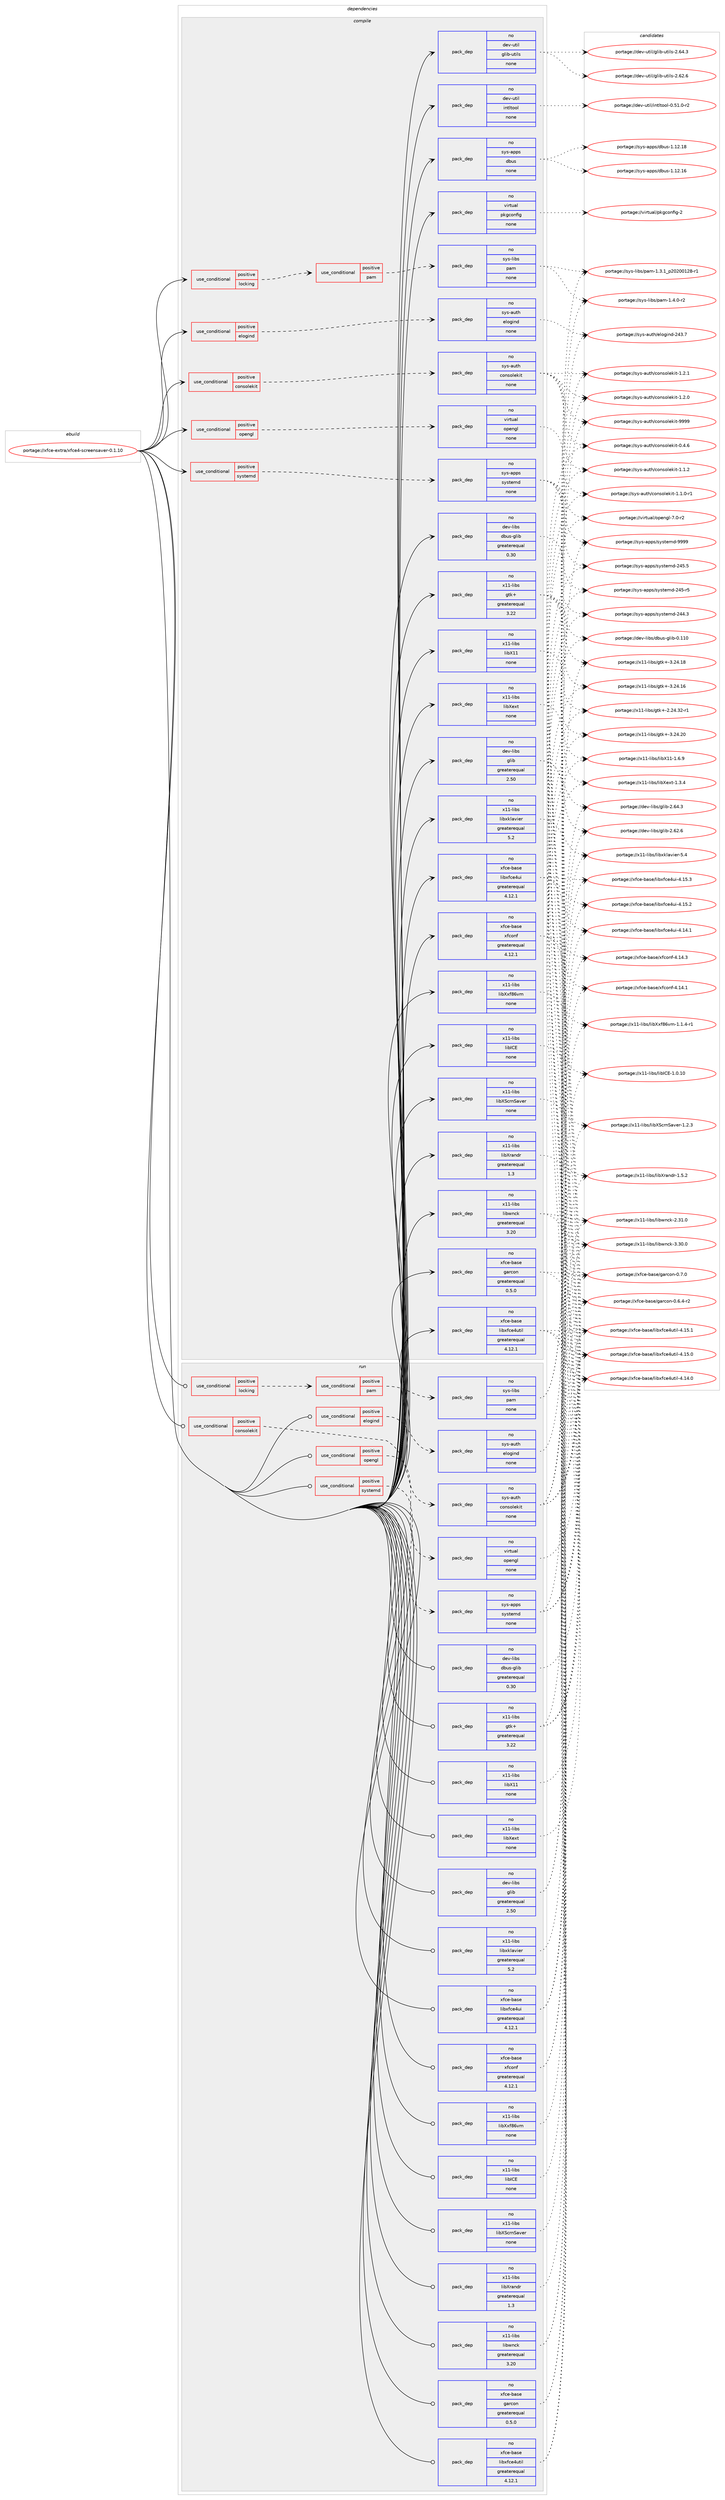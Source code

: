 digraph prolog {

# *************
# Graph options
# *************

newrank=true;
concentrate=true;
compound=true;
graph [rankdir=LR,fontname=Helvetica,fontsize=10,ranksep=1.5];#, ranksep=2.5, nodesep=0.2];
edge  [arrowhead=vee];
node  [fontname=Helvetica,fontsize=10];

# **********
# The ebuild
# **********

subgraph cluster_leftcol {
color=gray;
rank=same;
label=<<i>ebuild</i>>;
id [label="portage://xfce-extra/xfce4-screensaver-0.1.10", color=red, width=4, href="../xfce-extra/xfce4-screensaver-0.1.10.svg"];
}

# ****************
# The dependencies
# ****************

subgraph cluster_midcol {
color=gray;
label=<<i>dependencies</i>>;
subgraph cluster_compile {
fillcolor="#eeeeee";
style=filled;
label=<<i>compile</i>>;
subgraph cond16 {
dependency150 [label=<<TABLE BORDER="0" CELLBORDER="1" CELLSPACING="0" CELLPADDING="4"><TR><TD ROWSPAN="3" CELLPADDING="10">use_conditional</TD></TR><TR><TD>positive</TD></TR><TR><TD>consolekit</TD></TR></TABLE>>, shape=none, color=red];
subgraph pack135 {
dependency151 [label=<<TABLE BORDER="0" CELLBORDER="1" CELLSPACING="0" CELLPADDING="4" WIDTH="220"><TR><TD ROWSPAN="6" CELLPADDING="30">pack_dep</TD></TR><TR><TD WIDTH="110">no</TD></TR><TR><TD>sys-auth</TD></TR><TR><TD>consolekit</TD></TR><TR><TD>none</TD></TR><TR><TD></TD></TR></TABLE>>, shape=none, color=blue];
}
dependency150:e -> dependency151:w [weight=20,style="dashed",arrowhead="vee"];
}
id:e -> dependency150:w [weight=20,style="solid",arrowhead="vee"];
subgraph cond17 {
dependency152 [label=<<TABLE BORDER="0" CELLBORDER="1" CELLSPACING="0" CELLPADDING="4"><TR><TD ROWSPAN="3" CELLPADDING="10">use_conditional</TD></TR><TR><TD>positive</TD></TR><TR><TD>elogind</TD></TR></TABLE>>, shape=none, color=red];
subgraph pack136 {
dependency153 [label=<<TABLE BORDER="0" CELLBORDER="1" CELLSPACING="0" CELLPADDING="4" WIDTH="220"><TR><TD ROWSPAN="6" CELLPADDING="30">pack_dep</TD></TR><TR><TD WIDTH="110">no</TD></TR><TR><TD>sys-auth</TD></TR><TR><TD>elogind</TD></TR><TR><TD>none</TD></TR><TR><TD></TD></TR></TABLE>>, shape=none, color=blue];
}
dependency152:e -> dependency153:w [weight=20,style="dashed",arrowhead="vee"];
}
id:e -> dependency152:w [weight=20,style="solid",arrowhead="vee"];
subgraph cond18 {
dependency154 [label=<<TABLE BORDER="0" CELLBORDER="1" CELLSPACING="0" CELLPADDING="4"><TR><TD ROWSPAN="3" CELLPADDING="10">use_conditional</TD></TR><TR><TD>positive</TD></TR><TR><TD>locking</TD></TR></TABLE>>, shape=none, color=red];
subgraph cond19 {
dependency155 [label=<<TABLE BORDER="0" CELLBORDER="1" CELLSPACING="0" CELLPADDING="4"><TR><TD ROWSPAN="3" CELLPADDING="10">use_conditional</TD></TR><TR><TD>positive</TD></TR><TR><TD>pam</TD></TR></TABLE>>, shape=none, color=red];
subgraph pack137 {
dependency156 [label=<<TABLE BORDER="0" CELLBORDER="1" CELLSPACING="0" CELLPADDING="4" WIDTH="220"><TR><TD ROWSPAN="6" CELLPADDING="30">pack_dep</TD></TR><TR><TD WIDTH="110">no</TD></TR><TR><TD>sys-libs</TD></TR><TR><TD>pam</TD></TR><TR><TD>none</TD></TR><TR><TD></TD></TR></TABLE>>, shape=none, color=blue];
}
dependency155:e -> dependency156:w [weight=20,style="dashed",arrowhead="vee"];
}
dependency154:e -> dependency155:w [weight=20,style="dashed",arrowhead="vee"];
}
id:e -> dependency154:w [weight=20,style="solid",arrowhead="vee"];
subgraph cond20 {
dependency157 [label=<<TABLE BORDER="0" CELLBORDER="1" CELLSPACING="0" CELLPADDING="4"><TR><TD ROWSPAN="3" CELLPADDING="10">use_conditional</TD></TR><TR><TD>positive</TD></TR><TR><TD>opengl</TD></TR></TABLE>>, shape=none, color=red];
subgraph pack138 {
dependency158 [label=<<TABLE BORDER="0" CELLBORDER="1" CELLSPACING="0" CELLPADDING="4" WIDTH="220"><TR><TD ROWSPAN="6" CELLPADDING="30">pack_dep</TD></TR><TR><TD WIDTH="110">no</TD></TR><TR><TD>virtual</TD></TR><TR><TD>opengl</TD></TR><TR><TD>none</TD></TR><TR><TD></TD></TR></TABLE>>, shape=none, color=blue];
}
dependency157:e -> dependency158:w [weight=20,style="dashed",arrowhead="vee"];
}
id:e -> dependency157:w [weight=20,style="solid",arrowhead="vee"];
subgraph cond21 {
dependency159 [label=<<TABLE BORDER="0" CELLBORDER="1" CELLSPACING="0" CELLPADDING="4"><TR><TD ROWSPAN="3" CELLPADDING="10">use_conditional</TD></TR><TR><TD>positive</TD></TR><TR><TD>systemd</TD></TR></TABLE>>, shape=none, color=red];
subgraph pack139 {
dependency160 [label=<<TABLE BORDER="0" CELLBORDER="1" CELLSPACING="0" CELLPADDING="4" WIDTH="220"><TR><TD ROWSPAN="6" CELLPADDING="30">pack_dep</TD></TR><TR><TD WIDTH="110">no</TD></TR><TR><TD>sys-apps</TD></TR><TR><TD>systemd</TD></TR><TR><TD>none</TD></TR><TR><TD></TD></TR></TABLE>>, shape=none, color=blue];
}
dependency159:e -> dependency160:w [weight=20,style="dashed",arrowhead="vee"];
}
id:e -> dependency159:w [weight=20,style="solid",arrowhead="vee"];
subgraph pack140 {
dependency161 [label=<<TABLE BORDER="0" CELLBORDER="1" CELLSPACING="0" CELLPADDING="4" WIDTH="220"><TR><TD ROWSPAN="6" CELLPADDING="30">pack_dep</TD></TR><TR><TD WIDTH="110">no</TD></TR><TR><TD>dev-libs</TD></TR><TR><TD>dbus-glib</TD></TR><TR><TD>greaterequal</TD></TR><TR><TD>0.30</TD></TR></TABLE>>, shape=none, color=blue];
}
id:e -> dependency161:w [weight=20,style="solid",arrowhead="vee"];
subgraph pack141 {
dependency162 [label=<<TABLE BORDER="0" CELLBORDER="1" CELLSPACING="0" CELLPADDING="4" WIDTH="220"><TR><TD ROWSPAN="6" CELLPADDING="30">pack_dep</TD></TR><TR><TD WIDTH="110">no</TD></TR><TR><TD>dev-libs</TD></TR><TR><TD>glib</TD></TR><TR><TD>greaterequal</TD></TR><TR><TD>2.50</TD></TR></TABLE>>, shape=none, color=blue];
}
id:e -> dependency162:w [weight=20,style="solid",arrowhead="vee"];
subgraph pack142 {
dependency163 [label=<<TABLE BORDER="0" CELLBORDER="1" CELLSPACING="0" CELLPADDING="4" WIDTH="220"><TR><TD ROWSPAN="6" CELLPADDING="30">pack_dep</TD></TR><TR><TD WIDTH="110">no</TD></TR><TR><TD>dev-util</TD></TR><TR><TD>glib-utils</TD></TR><TR><TD>none</TD></TR><TR><TD></TD></TR></TABLE>>, shape=none, color=blue];
}
id:e -> dependency163:w [weight=20,style="solid",arrowhead="vee"];
subgraph pack143 {
dependency164 [label=<<TABLE BORDER="0" CELLBORDER="1" CELLSPACING="0" CELLPADDING="4" WIDTH="220"><TR><TD ROWSPAN="6" CELLPADDING="30">pack_dep</TD></TR><TR><TD WIDTH="110">no</TD></TR><TR><TD>dev-util</TD></TR><TR><TD>intltool</TD></TR><TR><TD>none</TD></TR><TR><TD></TD></TR></TABLE>>, shape=none, color=blue];
}
id:e -> dependency164:w [weight=20,style="solid",arrowhead="vee"];
subgraph pack144 {
dependency165 [label=<<TABLE BORDER="0" CELLBORDER="1" CELLSPACING="0" CELLPADDING="4" WIDTH="220"><TR><TD ROWSPAN="6" CELLPADDING="30">pack_dep</TD></TR><TR><TD WIDTH="110">no</TD></TR><TR><TD>sys-apps</TD></TR><TR><TD>dbus</TD></TR><TR><TD>none</TD></TR><TR><TD></TD></TR></TABLE>>, shape=none, color=blue];
}
id:e -> dependency165:w [weight=20,style="solid",arrowhead="vee"];
subgraph pack145 {
dependency166 [label=<<TABLE BORDER="0" CELLBORDER="1" CELLSPACING="0" CELLPADDING="4" WIDTH="220"><TR><TD ROWSPAN="6" CELLPADDING="30">pack_dep</TD></TR><TR><TD WIDTH="110">no</TD></TR><TR><TD>virtual</TD></TR><TR><TD>pkgconfig</TD></TR><TR><TD>none</TD></TR><TR><TD></TD></TR></TABLE>>, shape=none, color=blue];
}
id:e -> dependency166:w [weight=20,style="solid",arrowhead="vee"];
subgraph pack146 {
dependency167 [label=<<TABLE BORDER="0" CELLBORDER="1" CELLSPACING="0" CELLPADDING="4" WIDTH="220"><TR><TD ROWSPAN="6" CELLPADDING="30">pack_dep</TD></TR><TR><TD WIDTH="110">no</TD></TR><TR><TD>x11-libs</TD></TR><TR><TD>gtk+</TD></TR><TR><TD>greaterequal</TD></TR><TR><TD>3.22</TD></TR></TABLE>>, shape=none, color=blue];
}
id:e -> dependency167:w [weight=20,style="solid",arrowhead="vee"];
subgraph pack147 {
dependency168 [label=<<TABLE BORDER="0" CELLBORDER="1" CELLSPACING="0" CELLPADDING="4" WIDTH="220"><TR><TD ROWSPAN="6" CELLPADDING="30">pack_dep</TD></TR><TR><TD WIDTH="110">no</TD></TR><TR><TD>x11-libs</TD></TR><TR><TD>libICE</TD></TR><TR><TD>none</TD></TR><TR><TD></TD></TR></TABLE>>, shape=none, color=blue];
}
id:e -> dependency168:w [weight=20,style="solid",arrowhead="vee"];
subgraph pack148 {
dependency169 [label=<<TABLE BORDER="0" CELLBORDER="1" CELLSPACING="0" CELLPADDING="4" WIDTH="220"><TR><TD ROWSPAN="6" CELLPADDING="30">pack_dep</TD></TR><TR><TD WIDTH="110">no</TD></TR><TR><TD>x11-libs</TD></TR><TR><TD>libX11</TD></TR><TR><TD>none</TD></TR><TR><TD></TD></TR></TABLE>>, shape=none, color=blue];
}
id:e -> dependency169:w [weight=20,style="solid",arrowhead="vee"];
subgraph pack149 {
dependency170 [label=<<TABLE BORDER="0" CELLBORDER="1" CELLSPACING="0" CELLPADDING="4" WIDTH="220"><TR><TD ROWSPAN="6" CELLPADDING="30">pack_dep</TD></TR><TR><TD WIDTH="110">no</TD></TR><TR><TD>x11-libs</TD></TR><TR><TD>libXScrnSaver</TD></TR><TR><TD>none</TD></TR><TR><TD></TD></TR></TABLE>>, shape=none, color=blue];
}
id:e -> dependency170:w [weight=20,style="solid",arrowhead="vee"];
subgraph pack150 {
dependency171 [label=<<TABLE BORDER="0" CELLBORDER="1" CELLSPACING="0" CELLPADDING="4" WIDTH="220"><TR><TD ROWSPAN="6" CELLPADDING="30">pack_dep</TD></TR><TR><TD WIDTH="110">no</TD></TR><TR><TD>x11-libs</TD></TR><TR><TD>libXext</TD></TR><TR><TD>none</TD></TR><TR><TD></TD></TR></TABLE>>, shape=none, color=blue];
}
id:e -> dependency171:w [weight=20,style="solid",arrowhead="vee"];
subgraph pack151 {
dependency172 [label=<<TABLE BORDER="0" CELLBORDER="1" CELLSPACING="0" CELLPADDING="4" WIDTH="220"><TR><TD ROWSPAN="6" CELLPADDING="30">pack_dep</TD></TR><TR><TD WIDTH="110">no</TD></TR><TR><TD>x11-libs</TD></TR><TR><TD>libXrandr</TD></TR><TR><TD>greaterequal</TD></TR><TR><TD>1.3</TD></TR></TABLE>>, shape=none, color=blue];
}
id:e -> dependency172:w [weight=20,style="solid",arrowhead="vee"];
subgraph pack152 {
dependency173 [label=<<TABLE BORDER="0" CELLBORDER="1" CELLSPACING="0" CELLPADDING="4" WIDTH="220"><TR><TD ROWSPAN="6" CELLPADDING="30">pack_dep</TD></TR><TR><TD WIDTH="110">no</TD></TR><TR><TD>x11-libs</TD></TR><TR><TD>libXxf86vm</TD></TR><TR><TD>none</TD></TR><TR><TD></TD></TR></TABLE>>, shape=none, color=blue];
}
id:e -> dependency173:w [weight=20,style="solid",arrowhead="vee"];
subgraph pack153 {
dependency174 [label=<<TABLE BORDER="0" CELLBORDER="1" CELLSPACING="0" CELLPADDING="4" WIDTH="220"><TR><TD ROWSPAN="6" CELLPADDING="30">pack_dep</TD></TR><TR><TD WIDTH="110">no</TD></TR><TR><TD>x11-libs</TD></TR><TR><TD>libwnck</TD></TR><TR><TD>greaterequal</TD></TR><TR><TD>3.20</TD></TR></TABLE>>, shape=none, color=blue];
}
id:e -> dependency174:w [weight=20,style="solid",arrowhead="vee"];
subgraph pack154 {
dependency175 [label=<<TABLE BORDER="0" CELLBORDER="1" CELLSPACING="0" CELLPADDING="4" WIDTH="220"><TR><TD ROWSPAN="6" CELLPADDING="30">pack_dep</TD></TR><TR><TD WIDTH="110">no</TD></TR><TR><TD>x11-libs</TD></TR><TR><TD>libxklavier</TD></TR><TR><TD>greaterequal</TD></TR><TR><TD>5.2</TD></TR></TABLE>>, shape=none, color=blue];
}
id:e -> dependency175:w [weight=20,style="solid",arrowhead="vee"];
subgraph pack155 {
dependency176 [label=<<TABLE BORDER="0" CELLBORDER="1" CELLSPACING="0" CELLPADDING="4" WIDTH="220"><TR><TD ROWSPAN="6" CELLPADDING="30">pack_dep</TD></TR><TR><TD WIDTH="110">no</TD></TR><TR><TD>xfce-base</TD></TR><TR><TD>garcon</TD></TR><TR><TD>greaterequal</TD></TR><TR><TD>0.5.0</TD></TR></TABLE>>, shape=none, color=blue];
}
id:e -> dependency176:w [weight=20,style="solid",arrowhead="vee"];
subgraph pack156 {
dependency177 [label=<<TABLE BORDER="0" CELLBORDER="1" CELLSPACING="0" CELLPADDING="4" WIDTH="220"><TR><TD ROWSPAN="6" CELLPADDING="30">pack_dep</TD></TR><TR><TD WIDTH="110">no</TD></TR><TR><TD>xfce-base</TD></TR><TR><TD>libxfce4ui</TD></TR><TR><TD>greaterequal</TD></TR><TR><TD>4.12.1</TD></TR></TABLE>>, shape=none, color=blue];
}
id:e -> dependency177:w [weight=20,style="solid",arrowhead="vee"];
subgraph pack157 {
dependency178 [label=<<TABLE BORDER="0" CELLBORDER="1" CELLSPACING="0" CELLPADDING="4" WIDTH="220"><TR><TD ROWSPAN="6" CELLPADDING="30">pack_dep</TD></TR><TR><TD WIDTH="110">no</TD></TR><TR><TD>xfce-base</TD></TR><TR><TD>libxfce4util</TD></TR><TR><TD>greaterequal</TD></TR><TR><TD>4.12.1</TD></TR></TABLE>>, shape=none, color=blue];
}
id:e -> dependency178:w [weight=20,style="solid",arrowhead="vee"];
subgraph pack158 {
dependency179 [label=<<TABLE BORDER="0" CELLBORDER="1" CELLSPACING="0" CELLPADDING="4" WIDTH="220"><TR><TD ROWSPAN="6" CELLPADDING="30">pack_dep</TD></TR><TR><TD WIDTH="110">no</TD></TR><TR><TD>xfce-base</TD></TR><TR><TD>xfconf</TD></TR><TR><TD>greaterequal</TD></TR><TR><TD>4.12.1</TD></TR></TABLE>>, shape=none, color=blue];
}
id:e -> dependency179:w [weight=20,style="solid",arrowhead="vee"];
}
subgraph cluster_compileandrun {
fillcolor="#eeeeee";
style=filled;
label=<<i>compile and run</i>>;
}
subgraph cluster_run {
fillcolor="#eeeeee";
style=filled;
label=<<i>run</i>>;
subgraph cond22 {
dependency180 [label=<<TABLE BORDER="0" CELLBORDER="1" CELLSPACING="0" CELLPADDING="4"><TR><TD ROWSPAN="3" CELLPADDING="10">use_conditional</TD></TR><TR><TD>positive</TD></TR><TR><TD>consolekit</TD></TR></TABLE>>, shape=none, color=red];
subgraph pack159 {
dependency181 [label=<<TABLE BORDER="0" CELLBORDER="1" CELLSPACING="0" CELLPADDING="4" WIDTH="220"><TR><TD ROWSPAN="6" CELLPADDING="30">pack_dep</TD></TR><TR><TD WIDTH="110">no</TD></TR><TR><TD>sys-auth</TD></TR><TR><TD>consolekit</TD></TR><TR><TD>none</TD></TR><TR><TD></TD></TR></TABLE>>, shape=none, color=blue];
}
dependency180:e -> dependency181:w [weight=20,style="dashed",arrowhead="vee"];
}
id:e -> dependency180:w [weight=20,style="solid",arrowhead="odot"];
subgraph cond23 {
dependency182 [label=<<TABLE BORDER="0" CELLBORDER="1" CELLSPACING="0" CELLPADDING="4"><TR><TD ROWSPAN="3" CELLPADDING="10">use_conditional</TD></TR><TR><TD>positive</TD></TR><TR><TD>elogind</TD></TR></TABLE>>, shape=none, color=red];
subgraph pack160 {
dependency183 [label=<<TABLE BORDER="0" CELLBORDER="1" CELLSPACING="0" CELLPADDING="4" WIDTH="220"><TR><TD ROWSPAN="6" CELLPADDING="30">pack_dep</TD></TR><TR><TD WIDTH="110">no</TD></TR><TR><TD>sys-auth</TD></TR><TR><TD>elogind</TD></TR><TR><TD>none</TD></TR><TR><TD></TD></TR></TABLE>>, shape=none, color=blue];
}
dependency182:e -> dependency183:w [weight=20,style="dashed",arrowhead="vee"];
}
id:e -> dependency182:w [weight=20,style="solid",arrowhead="odot"];
subgraph cond24 {
dependency184 [label=<<TABLE BORDER="0" CELLBORDER="1" CELLSPACING="0" CELLPADDING="4"><TR><TD ROWSPAN="3" CELLPADDING="10">use_conditional</TD></TR><TR><TD>positive</TD></TR><TR><TD>locking</TD></TR></TABLE>>, shape=none, color=red];
subgraph cond25 {
dependency185 [label=<<TABLE BORDER="0" CELLBORDER="1" CELLSPACING="0" CELLPADDING="4"><TR><TD ROWSPAN="3" CELLPADDING="10">use_conditional</TD></TR><TR><TD>positive</TD></TR><TR><TD>pam</TD></TR></TABLE>>, shape=none, color=red];
subgraph pack161 {
dependency186 [label=<<TABLE BORDER="0" CELLBORDER="1" CELLSPACING="0" CELLPADDING="4" WIDTH="220"><TR><TD ROWSPAN="6" CELLPADDING="30">pack_dep</TD></TR><TR><TD WIDTH="110">no</TD></TR><TR><TD>sys-libs</TD></TR><TR><TD>pam</TD></TR><TR><TD>none</TD></TR><TR><TD></TD></TR></TABLE>>, shape=none, color=blue];
}
dependency185:e -> dependency186:w [weight=20,style="dashed",arrowhead="vee"];
}
dependency184:e -> dependency185:w [weight=20,style="dashed",arrowhead="vee"];
}
id:e -> dependency184:w [weight=20,style="solid",arrowhead="odot"];
subgraph cond26 {
dependency187 [label=<<TABLE BORDER="0" CELLBORDER="1" CELLSPACING="0" CELLPADDING="4"><TR><TD ROWSPAN="3" CELLPADDING="10">use_conditional</TD></TR><TR><TD>positive</TD></TR><TR><TD>opengl</TD></TR></TABLE>>, shape=none, color=red];
subgraph pack162 {
dependency188 [label=<<TABLE BORDER="0" CELLBORDER="1" CELLSPACING="0" CELLPADDING="4" WIDTH="220"><TR><TD ROWSPAN="6" CELLPADDING="30">pack_dep</TD></TR><TR><TD WIDTH="110">no</TD></TR><TR><TD>virtual</TD></TR><TR><TD>opengl</TD></TR><TR><TD>none</TD></TR><TR><TD></TD></TR></TABLE>>, shape=none, color=blue];
}
dependency187:e -> dependency188:w [weight=20,style="dashed",arrowhead="vee"];
}
id:e -> dependency187:w [weight=20,style="solid",arrowhead="odot"];
subgraph cond27 {
dependency189 [label=<<TABLE BORDER="0" CELLBORDER="1" CELLSPACING="0" CELLPADDING="4"><TR><TD ROWSPAN="3" CELLPADDING="10">use_conditional</TD></TR><TR><TD>positive</TD></TR><TR><TD>systemd</TD></TR></TABLE>>, shape=none, color=red];
subgraph pack163 {
dependency190 [label=<<TABLE BORDER="0" CELLBORDER="1" CELLSPACING="0" CELLPADDING="4" WIDTH="220"><TR><TD ROWSPAN="6" CELLPADDING="30">pack_dep</TD></TR><TR><TD WIDTH="110">no</TD></TR><TR><TD>sys-apps</TD></TR><TR><TD>systemd</TD></TR><TR><TD>none</TD></TR><TR><TD></TD></TR></TABLE>>, shape=none, color=blue];
}
dependency189:e -> dependency190:w [weight=20,style="dashed",arrowhead="vee"];
}
id:e -> dependency189:w [weight=20,style="solid",arrowhead="odot"];
subgraph pack164 {
dependency191 [label=<<TABLE BORDER="0" CELLBORDER="1" CELLSPACING="0" CELLPADDING="4" WIDTH="220"><TR><TD ROWSPAN="6" CELLPADDING="30">pack_dep</TD></TR><TR><TD WIDTH="110">no</TD></TR><TR><TD>dev-libs</TD></TR><TR><TD>dbus-glib</TD></TR><TR><TD>greaterequal</TD></TR><TR><TD>0.30</TD></TR></TABLE>>, shape=none, color=blue];
}
id:e -> dependency191:w [weight=20,style="solid",arrowhead="odot"];
subgraph pack165 {
dependency192 [label=<<TABLE BORDER="0" CELLBORDER="1" CELLSPACING="0" CELLPADDING="4" WIDTH="220"><TR><TD ROWSPAN="6" CELLPADDING="30">pack_dep</TD></TR><TR><TD WIDTH="110">no</TD></TR><TR><TD>dev-libs</TD></TR><TR><TD>glib</TD></TR><TR><TD>greaterequal</TD></TR><TR><TD>2.50</TD></TR></TABLE>>, shape=none, color=blue];
}
id:e -> dependency192:w [weight=20,style="solid",arrowhead="odot"];
subgraph pack166 {
dependency193 [label=<<TABLE BORDER="0" CELLBORDER="1" CELLSPACING="0" CELLPADDING="4" WIDTH="220"><TR><TD ROWSPAN="6" CELLPADDING="30">pack_dep</TD></TR><TR><TD WIDTH="110">no</TD></TR><TR><TD>x11-libs</TD></TR><TR><TD>gtk+</TD></TR><TR><TD>greaterequal</TD></TR><TR><TD>3.22</TD></TR></TABLE>>, shape=none, color=blue];
}
id:e -> dependency193:w [weight=20,style="solid",arrowhead="odot"];
subgraph pack167 {
dependency194 [label=<<TABLE BORDER="0" CELLBORDER="1" CELLSPACING="0" CELLPADDING="4" WIDTH="220"><TR><TD ROWSPAN="6" CELLPADDING="30">pack_dep</TD></TR><TR><TD WIDTH="110">no</TD></TR><TR><TD>x11-libs</TD></TR><TR><TD>libICE</TD></TR><TR><TD>none</TD></TR><TR><TD></TD></TR></TABLE>>, shape=none, color=blue];
}
id:e -> dependency194:w [weight=20,style="solid",arrowhead="odot"];
subgraph pack168 {
dependency195 [label=<<TABLE BORDER="0" CELLBORDER="1" CELLSPACING="0" CELLPADDING="4" WIDTH="220"><TR><TD ROWSPAN="6" CELLPADDING="30">pack_dep</TD></TR><TR><TD WIDTH="110">no</TD></TR><TR><TD>x11-libs</TD></TR><TR><TD>libX11</TD></TR><TR><TD>none</TD></TR><TR><TD></TD></TR></TABLE>>, shape=none, color=blue];
}
id:e -> dependency195:w [weight=20,style="solid",arrowhead="odot"];
subgraph pack169 {
dependency196 [label=<<TABLE BORDER="0" CELLBORDER="1" CELLSPACING="0" CELLPADDING="4" WIDTH="220"><TR><TD ROWSPAN="6" CELLPADDING="30">pack_dep</TD></TR><TR><TD WIDTH="110">no</TD></TR><TR><TD>x11-libs</TD></TR><TR><TD>libXScrnSaver</TD></TR><TR><TD>none</TD></TR><TR><TD></TD></TR></TABLE>>, shape=none, color=blue];
}
id:e -> dependency196:w [weight=20,style="solid",arrowhead="odot"];
subgraph pack170 {
dependency197 [label=<<TABLE BORDER="0" CELLBORDER="1" CELLSPACING="0" CELLPADDING="4" WIDTH="220"><TR><TD ROWSPAN="6" CELLPADDING="30">pack_dep</TD></TR><TR><TD WIDTH="110">no</TD></TR><TR><TD>x11-libs</TD></TR><TR><TD>libXext</TD></TR><TR><TD>none</TD></TR><TR><TD></TD></TR></TABLE>>, shape=none, color=blue];
}
id:e -> dependency197:w [weight=20,style="solid",arrowhead="odot"];
subgraph pack171 {
dependency198 [label=<<TABLE BORDER="0" CELLBORDER="1" CELLSPACING="0" CELLPADDING="4" WIDTH="220"><TR><TD ROWSPAN="6" CELLPADDING="30">pack_dep</TD></TR><TR><TD WIDTH="110">no</TD></TR><TR><TD>x11-libs</TD></TR><TR><TD>libXrandr</TD></TR><TR><TD>greaterequal</TD></TR><TR><TD>1.3</TD></TR></TABLE>>, shape=none, color=blue];
}
id:e -> dependency198:w [weight=20,style="solid",arrowhead="odot"];
subgraph pack172 {
dependency199 [label=<<TABLE BORDER="0" CELLBORDER="1" CELLSPACING="0" CELLPADDING="4" WIDTH="220"><TR><TD ROWSPAN="6" CELLPADDING="30">pack_dep</TD></TR><TR><TD WIDTH="110">no</TD></TR><TR><TD>x11-libs</TD></TR><TR><TD>libXxf86vm</TD></TR><TR><TD>none</TD></TR><TR><TD></TD></TR></TABLE>>, shape=none, color=blue];
}
id:e -> dependency199:w [weight=20,style="solid",arrowhead="odot"];
subgraph pack173 {
dependency200 [label=<<TABLE BORDER="0" CELLBORDER="1" CELLSPACING="0" CELLPADDING="4" WIDTH="220"><TR><TD ROWSPAN="6" CELLPADDING="30">pack_dep</TD></TR><TR><TD WIDTH="110">no</TD></TR><TR><TD>x11-libs</TD></TR><TR><TD>libwnck</TD></TR><TR><TD>greaterequal</TD></TR><TR><TD>3.20</TD></TR></TABLE>>, shape=none, color=blue];
}
id:e -> dependency200:w [weight=20,style="solid",arrowhead="odot"];
subgraph pack174 {
dependency201 [label=<<TABLE BORDER="0" CELLBORDER="1" CELLSPACING="0" CELLPADDING="4" WIDTH="220"><TR><TD ROWSPAN="6" CELLPADDING="30">pack_dep</TD></TR><TR><TD WIDTH="110">no</TD></TR><TR><TD>x11-libs</TD></TR><TR><TD>libxklavier</TD></TR><TR><TD>greaterequal</TD></TR><TR><TD>5.2</TD></TR></TABLE>>, shape=none, color=blue];
}
id:e -> dependency201:w [weight=20,style="solid",arrowhead="odot"];
subgraph pack175 {
dependency202 [label=<<TABLE BORDER="0" CELLBORDER="1" CELLSPACING="0" CELLPADDING="4" WIDTH="220"><TR><TD ROWSPAN="6" CELLPADDING="30">pack_dep</TD></TR><TR><TD WIDTH="110">no</TD></TR><TR><TD>xfce-base</TD></TR><TR><TD>garcon</TD></TR><TR><TD>greaterequal</TD></TR><TR><TD>0.5.0</TD></TR></TABLE>>, shape=none, color=blue];
}
id:e -> dependency202:w [weight=20,style="solid",arrowhead="odot"];
subgraph pack176 {
dependency203 [label=<<TABLE BORDER="0" CELLBORDER="1" CELLSPACING="0" CELLPADDING="4" WIDTH="220"><TR><TD ROWSPAN="6" CELLPADDING="30">pack_dep</TD></TR><TR><TD WIDTH="110">no</TD></TR><TR><TD>xfce-base</TD></TR><TR><TD>libxfce4ui</TD></TR><TR><TD>greaterequal</TD></TR><TR><TD>4.12.1</TD></TR></TABLE>>, shape=none, color=blue];
}
id:e -> dependency203:w [weight=20,style="solid",arrowhead="odot"];
subgraph pack177 {
dependency204 [label=<<TABLE BORDER="0" CELLBORDER="1" CELLSPACING="0" CELLPADDING="4" WIDTH="220"><TR><TD ROWSPAN="6" CELLPADDING="30">pack_dep</TD></TR><TR><TD WIDTH="110">no</TD></TR><TR><TD>xfce-base</TD></TR><TR><TD>libxfce4util</TD></TR><TR><TD>greaterequal</TD></TR><TR><TD>4.12.1</TD></TR></TABLE>>, shape=none, color=blue];
}
id:e -> dependency204:w [weight=20,style="solid",arrowhead="odot"];
subgraph pack178 {
dependency205 [label=<<TABLE BORDER="0" CELLBORDER="1" CELLSPACING="0" CELLPADDING="4" WIDTH="220"><TR><TD ROWSPAN="6" CELLPADDING="30">pack_dep</TD></TR><TR><TD WIDTH="110">no</TD></TR><TR><TD>xfce-base</TD></TR><TR><TD>xfconf</TD></TR><TR><TD>greaterequal</TD></TR><TR><TD>4.12.1</TD></TR></TABLE>>, shape=none, color=blue];
}
id:e -> dependency205:w [weight=20,style="solid",arrowhead="odot"];
}
}

# **************
# The candidates
# **************

subgraph cluster_choices {
rank=same;
color=gray;
label=<<i>candidates</i>>;

subgraph choice135 {
color=black;
nodesep=1;
choice115121115459711711610447991111101151111081011071051164557575757 [label="portage://sys-auth/consolekit-9999", color=red, width=4,href="../sys-auth/consolekit-9999.svg"];
choice11512111545971171161044799111110115111108101107105116454946504649 [label="portage://sys-auth/consolekit-1.2.1", color=red, width=4,href="../sys-auth/consolekit-1.2.1.svg"];
choice11512111545971171161044799111110115111108101107105116454946504648 [label="portage://sys-auth/consolekit-1.2.0", color=red, width=4,href="../sys-auth/consolekit-1.2.0.svg"];
choice11512111545971171161044799111110115111108101107105116454946494650 [label="portage://sys-auth/consolekit-1.1.2", color=red, width=4,href="../sys-auth/consolekit-1.1.2.svg"];
choice115121115459711711610447991111101151111081011071051164549464946484511449 [label="portage://sys-auth/consolekit-1.1.0-r1", color=red, width=4,href="../sys-auth/consolekit-1.1.0-r1.svg"];
choice11512111545971171161044799111110115111108101107105116454846524654 [label="portage://sys-auth/consolekit-0.4.6", color=red, width=4,href="../sys-auth/consolekit-0.4.6.svg"];
dependency151:e -> choice115121115459711711610447991111101151111081011071051164557575757:w [style=dotted,weight="100"];
dependency151:e -> choice11512111545971171161044799111110115111108101107105116454946504649:w [style=dotted,weight="100"];
dependency151:e -> choice11512111545971171161044799111110115111108101107105116454946504648:w [style=dotted,weight="100"];
dependency151:e -> choice11512111545971171161044799111110115111108101107105116454946494650:w [style=dotted,weight="100"];
dependency151:e -> choice115121115459711711610447991111101151111081011071051164549464946484511449:w [style=dotted,weight="100"];
dependency151:e -> choice11512111545971171161044799111110115111108101107105116454846524654:w [style=dotted,weight="100"];
}
subgraph choice136 {
color=black;
nodesep=1;
choice115121115459711711610447101108111103105110100455052514655 [label="portage://sys-auth/elogind-243.7", color=red, width=4,href="../sys-auth/elogind-243.7.svg"];
dependency153:e -> choice115121115459711711610447101108111103105110100455052514655:w [style=dotted,weight="100"];
}
subgraph choice137 {
color=black;
nodesep=1;
choice115121115451081059811547112971094549465246484511450 [label="portage://sys-libs/pam-1.4.0-r2", color=red, width=4,href="../sys-libs/pam-1.4.0-r2.svg"];
choice115121115451081059811547112971094549465146499511250485048484950564511449 [label="portage://sys-libs/pam-1.3.1_p20200128-r1", color=red, width=4,href="../sys-libs/pam-1.3.1_p20200128-r1.svg"];
dependency156:e -> choice115121115451081059811547112971094549465246484511450:w [style=dotted,weight="100"];
dependency156:e -> choice115121115451081059811547112971094549465146499511250485048484950564511449:w [style=dotted,weight="100"];
}
subgraph choice138 {
color=black;
nodesep=1;
choice1181051141161179710847111112101110103108455546484511450 [label="portage://virtual/opengl-7.0-r2", color=red, width=4,href="../virtual/opengl-7.0-r2.svg"];
dependency158:e -> choice1181051141161179710847111112101110103108455546484511450:w [style=dotted,weight="100"];
}
subgraph choice139 {
color=black;
nodesep=1;
choice1151211154597112112115471151211151161011091004557575757 [label="portage://sys-apps/systemd-9999", color=red, width=4,href="../sys-apps/systemd-9999.svg"];
choice115121115459711211211547115121115116101109100455052534653 [label="portage://sys-apps/systemd-245.5", color=red, width=4,href="../sys-apps/systemd-245.5.svg"];
choice115121115459711211211547115121115116101109100455052534511453 [label="portage://sys-apps/systemd-245-r5", color=red, width=4,href="../sys-apps/systemd-245-r5.svg"];
choice115121115459711211211547115121115116101109100455052524651 [label="portage://sys-apps/systemd-244.3", color=red, width=4,href="../sys-apps/systemd-244.3.svg"];
dependency160:e -> choice1151211154597112112115471151211151161011091004557575757:w [style=dotted,weight="100"];
dependency160:e -> choice115121115459711211211547115121115116101109100455052534653:w [style=dotted,weight="100"];
dependency160:e -> choice115121115459711211211547115121115116101109100455052534511453:w [style=dotted,weight="100"];
dependency160:e -> choice115121115459711211211547115121115116101109100455052524651:w [style=dotted,weight="100"];
}
subgraph choice140 {
color=black;
nodesep=1;
choice100101118451081059811547100981171154510310810598454846494948 [label="portage://dev-libs/dbus-glib-0.110", color=red, width=4,href="../dev-libs/dbus-glib-0.110.svg"];
dependency161:e -> choice100101118451081059811547100981171154510310810598454846494948:w [style=dotted,weight="100"];
}
subgraph choice141 {
color=black;
nodesep=1;
choice1001011184510810598115471031081059845504654524651 [label="portage://dev-libs/glib-2.64.3", color=red, width=4,href="../dev-libs/glib-2.64.3.svg"];
choice1001011184510810598115471031081059845504654504654 [label="portage://dev-libs/glib-2.62.6", color=red, width=4,href="../dev-libs/glib-2.62.6.svg"];
dependency162:e -> choice1001011184510810598115471031081059845504654524651:w [style=dotted,weight="100"];
dependency162:e -> choice1001011184510810598115471031081059845504654504654:w [style=dotted,weight="100"];
}
subgraph choice142 {
color=black;
nodesep=1;
choice1001011184511711610510847103108105984511711610510811545504654524651 [label="portage://dev-util/glib-utils-2.64.3", color=red, width=4,href="../dev-util/glib-utils-2.64.3.svg"];
choice1001011184511711610510847103108105984511711610510811545504654504654 [label="portage://dev-util/glib-utils-2.62.6", color=red, width=4,href="../dev-util/glib-utils-2.62.6.svg"];
dependency163:e -> choice1001011184511711610510847103108105984511711610510811545504654524651:w [style=dotted,weight="100"];
dependency163:e -> choice1001011184511711610510847103108105984511711610510811545504654504654:w [style=dotted,weight="100"];
}
subgraph choice143 {
color=black;
nodesep=1;
choice1001011184511711610510847105110116108116111111108454846534946484511450 [label="portage://dev-util/intltool-0.51.0-r2", color=red, width=4,href="../dev-util/intltool-0.51.0-r2.svg"];
dependency164:e -> choice1001011184511711610510847105110116108116111111108454846534946484511450:w [style=dotted,weight="100"];
}
subgraph choice144 {
color=black;
nodesep=1;
choice115121115459711211211547100981171154549464950464956 [label="portage://sys-apps/dbus-1.12.18", color=red, width=4,href="../sys-apps/dbus-1.12.18.svg"];
choice115121115459711211211547100981171154549464950464954 [label="portage://sys-apps/dbus-1.12.16", color=red, width=4,href="../sys-apps/dbus-1.12.16.svg"];
dependency165:e -> choice115121115459711211211547100981171154549464950464956:w [style=dotted,weight="100"];
dependency165:e -> choice115121115459711211211547100981171154549464950464954:w [style=dotted,weight="100"];
}
subgraph choice145 {
color=black;
nodesep=1;
choice1181051141161179710847112107103991111101021051034550 [label="portage://virtual/pkgconfig-2", color=red, width=4,href="../virtual/pkgconfig-2.svg"];
dependency166:e -> choice1181051141161179710847112107103991111101021051034550:w [style=dotted,weight="100"];
}
subgraph choice146 {
color=black;
nodesep=1;
choice1204949451081059811547103116107434551465052465048 [label="portage://x11-libs/gtk+-3.24.20", color=red, width=4,href="../x11-libs/gtk+-3.24.20.svg"];
choice1204949451081059811547103116107434551465052464956 [label="portage://x11-libs/gtk+-3.24.18", color=red, width=4,href="../x11-libs/gtk+-3.24.18.svg"];
choice1204949451081059811547103116107434551465052464954 [label="portage://x11-libs/gtk+-3.24.16", color=red, width=4,href="../x11-libs/gtk+-3.24.16.svg"];
choice12049494510810598115471031161074345504650524651504511449 [label="portage://x11-libs/gtk+-2.24.32-r1", color=red, width=4,href="../x11-libs/gtk+-2.24.32-r1.svg"];
dependency167:e -> choice1204949451081059811547103116107434551465052465048:w [style=dotted,weight="100"];
dependency167:e -> choice1204949451081059811547103116107434551465052464956:w [style=dotted,weight="100"];
dependency167:e -> choice1204949451081059811547103116107434551465052464954:w [style=dotted,weight="100"];
dependency167:e -> choice12049494510810598115471031161074345504650524651504511449:w [style=dotted,weight="100"];
}
subgraph choice147 {
color=black;
nodesep=1;
choice12049494510810598115471081059873676945494648464948 [label="portage://x11-libs/libICE-1.0.10", color=red, width=4,href="../x11-libs/libICE-1.0.10.svg"];
dependency168:e -> choice12049494510810598115471081059873676945494648464948:w [style=dotted,weight="100"];
}
subgraph choice148 {
color=black;
nodesep=1;
choice120494945108105981154710810598884949454946544657 [label="portage://x11-libs/libX11-1.6.9", color=red, width=4,href="../x11-libs/libX11-1.6.9.svg"];
dependency169:e -> choice120494945108105981154710810598884949454946544657:w [style=dotted,weight="100"];
}
subgraph choice149 {
color=black;
nodesep=1;
choice1204949451081059811547108105988883991141108397118101114454946504651 [label="portage://x11-libs/libXScrnSaver-1.2.3", color=red, width=4,href="../x11-libs/libXScrnSaver-1.2.3.svg"];
dependency170:e -> choice1204949451081059811547108105988883991141108397118101114454946504651:w [style=dotted,weight="100"];
}
subgraph choice150 {
color=black;
nodesep=1;
choice12049494510810598115471081059888101120116454946514652 [label="portage://x11-libs/libXext-1.3.4", color=red, width=4,href="../x11-libs/libXext-1.3.4.svg"];
dependency171:e -> choice12049494510810598115471081059888101120116454946514652:w [style=dotted,weight="100"];
}
subgraph choice151 {
color=black;
nodesep=1;
choice1204949451081059811547108105988811497110100114454946534650 [label="portage://x11-libs/libXrandr-1.5.2", color=red, width=4,href="../x11-libs/libXrandr-1.5.2.svg"];
dependency172:e -> choice1204949451081059811547108105988811497110100114454946534650:w [style=dotted,weight="100"];
}
subgraph choice152 {
color=black;
nodesep=1;
choice1204949451081059811547108105988812010256541181094549464946524511449 [label="portage://x11-libs/libXxf86vm-1.1.4-r1", color=red, width=4,href="../x11-libs/libXxf86vm-1.1.4-r1.svg"];
dependency173:e -> choice1204949451081059811547108105988812010256541181094549464946524511449:w [style=dotted,weight="100"];
}
subgraph choice153 {
color=black;
nodesep=1;
choice1204949451081059811547108105981191109910745514651484648 [label="portage://x11-libs/libwnck-3.30.0", color=red, width=4,href="../x11-libs/libwnck-3.30.0.svg"];
choice1204949451081059811547108105981191109910745504651494648 [label="portage://x11-libs/libwnck-2.31.0", color=red, width=4,href="../x11-libs/libwnck-2.31.0.svg"];
dependency174:e -> choice1204949451081059811547108105981191109910745514651484648:w [style=dotted,weight="100"];
dependency174:e -> choice1204949451081059811547108105981191109910745504651494648:w [style=dotted,weight="100"];
}
subgraph choice154 {
color=black;
nodesep=1;
choice1204949451081059811547108105981201071089711810510111445534652 [label="portage://x11-libs/libxklavier-5.4", color=red, width=4,href="../x11-libs/libxklavier-5.4.svg"];
dependency175:e -> choice1204949451081059811547108105981201071089711810510111445534652:w [style=dotted,weight="100"];
}
subgraph choice155 {
color=black;
nodesep=1;
choice12010299101459897115101471039711499111110454846554648 [label="portage://xfce-base/garcon-0.7.0", color=red, width=4,href="../xfce-base/garcon-0.7.0.svg"];
choice120102991014598971151014710397114991111104548465446524511450 [label="portage://xfce-base/garcon-0.6.4-r2", color=red, width=4,href="../xfce-base/garcon-0.6.4-r2.svg"];
dependency176:e -> choice12010299101459897115101471039711499111110454846554648:w [style=dotted,weight="100"];
dependency176:e -> choice120102991014598971151014710397114991111104548465446524511450:w [style=dotted,weight="100"];
}
subgraph choice156 {
color=black;
nodesep=1;
choice120102991014598971151014710810598120102991015211710545524649534651 [label="portage://xfce-base/libxfce4ui-4.15.3", color=red, width=4,href="../xfce-base/libxfce4ui-4.15.3.svg"];
choice120102991014598971151014710810598120102991015211710545524649534650 [label="portage://xfce-base/libxfce4ui-4.15.2", color=red, width=4,href="../xfce-base/libxfce4ui-4.15.2.svg"];
choice120102991014598971151014710810598120102991015211710545524649524649 [label="portage://xfce-base/libxfce4ui-4.14.1", color=red, width=4,href="../xfce-base/libxfce4ui-4.14.1.svg"];
dependency177:e -> choice120102991014598971151014710810598120102991015211710545524649534651:w [style=dotted,weight="100"];
dependency177:e -> choice120102991014598971151014710810598120102991015211710545524649534650:w [style=dotted,weight="100"];
dependency177:e -> choice120102991014598971151014710810598120102991015211710545524649524649:w [style=dotted,weight="100"];
}
subgraph choice157 {
color=black;
nodesep=1;
choice120102991014598971151014710810598120102991015211711610510845524649534649 [label="portage://xfce-base/libxfce4util-4.15.1", color=red, width=4,href="../xfce-base/libxfce4util-4.15.1.svg"];
choice120102991014598971151014710810598120102991015211711610510845524649534648 [label="portage://xfce-base/libxfce4util-4.15.0", color=red, width=4,href="../xfce-base/libxfce4util-4.15.0.svg"];
choice120102991014598971151014710810598120102991015211711610510845524649524648 [label="portage://xfce-base/libxfce4util-4.14.0", color=red, width=4,href="../xfce-base/libxfce4util-4.14.0.svg"];
dependency178:e -> choice120102991014598971151014710810598120102991015211711610510845524649534649:w [style=dotted,weight="100"];
dependency178:e -> choice120102991014598971151014710810598120102991015211711610510845524649534648:w [style=dotted,weight="100"];
dependency178:e -> choice120102991014598971151014710810598120102991015211711610510845524649524648:w [style=dotted,weight="100"];
}
subgraph choice158 {
color=black;
nodesep=1;
choice12010299101459897115101471201029911111010245524649524651 [label="portage://xfce-base/xfconf-4.14.3", color=red, width=4,href="../xfce-base/xfconf-4.14.3.svg"];
choice12010299101459897115101471201029911111010245524649524649 [label="portage://xfce-base/xfconf-4.14.1", color=red, width=4,href="../xfce-base/xfconf-4.14.1.svg"];
dependency179:e -> choice12010299101459897115101471201029911111010245524649524651:w [style=dotted,weight="100"];
dependency179:e -> choice12010299101459897115101471201029911111010245524649524649:w [style=dotted,weight="100"];
}
subgraph choice159 {
color=black;
nodesep=1;
choice115121115459711711610447991111101151111081011071051164557575757 [label="portage://sys-auth/consolekit-9999", color=red, width=4,href="../sys-auth/consolekit-9999.svg"];
choice11512111545971171161044799111110115111108101107105116454946504649 [label="portage://sys-auth/consolekit-1.2.1", color=red, width=4,href="../sys-auth/consolekit-1.2.1.svg"];
choice11512111545971171161044799111110115111108101107105116454946504648 [label="portage://sys-auth/consolekit-1.2.0", color=red, width=4,href="../sys-auth/consolekit-1.2.0.svg"];
choice11512111545971171161044799111110115111108101107105116454946494650 [label="portage://sys-auth/consolekit-1.1.2", color=red, width=4,href="../sys-auth/consolekit-1.1.2.svg"];
choice115121115459711711610447991111101151111081011071051164549464946484511449 [label="portage://sys-auth/consolekit-1.1.0-r1", color=red, width=4,href="../sys-auth/consolekit-1.1.0-r1.svg"];
choice11512111545971171161044799111110115111108101107105116454846524654 [label="portage://sys-auth/consolekit-0.4.6", color=red, width=4,href="../sys-auth/consolekit-0.4.6.svg"];
dependency181:e -> choice115121115459711711610447991111101151111081011071051164557575757:w [style=dotted,weight="100"];
dependency181:e -> choice11512111545971171161044799111110115111108101107105116454946504649:w [style=dotted,weight="100"];
dependency181:e -> choice11512111545971171161044799111110115111108101107105116454946504648:w [style=dotted,weight="100"];
dependency181:e -> choice11512111545971171161044799111110115111108101107105116454946494650:w [style=dotted,weight="100"];
dependency181:e -> choice115121115459711711610447991111101151111081011071051164549464946484511449:w [style=dotted,weight="100"];
dependency181:e -> choice11512111545971171161044799111110115111108101107105116454846524654:w [style=dotted,weight="100"];
}
subgraph choice160 {
color=black;
nodesep=1;
choice115121115459711711610447101108111103105110100455052514655 [label="portage://sys-auth/elogind-243.7", color=red, width=4,href="../sys-auth/elogind-243.7.svg"];
dependency183:e -> choice115121115459711711610447101108111103105110100455052514655:w [style=dotted,weight="100"];
}
subgraph choice161 {
color=black;
nodesep=1;
choice115121115451081059811547112971094549465246484511450 [label="portage://sys-libs/pam-1.4.0-r2", color=red, width=4,href="../sys-libs/pam-1.4.0-r2.svg"];
choice115121115451081059811547112971094549465146499511250485048484950564511449 [label="portage://sys-libs/pam-1.3.1_p20200128-r1", color=red, width=4,href="../sys-libs/pam-1.3.1_p20200128-r1.svg"];
dependency186:e -> choice115121115451081059811547112971094549465246484511450:w [style=dotted,weight="100"];
dependency186:e -> choice115121115451081059811547112971094549465146499511250485048484950564511449:w [style=dotted,weight="100"];
}
subgraph choice162 {
color=black;
nodesep=1;
choice1181051141161179710847111112101110103108455546484511450 [label="portage://virtual/opengl-7.0-r2", color=red, width=4,href="../virtual/opengl-7.0-r2.svg"];
dependency188:e -> choice1181051141161179710847111112101110103108455546484511450:w [style=dotted,weight="100"];
}
subgraph choice163 {
color=black;
nodesep=1;
choice1151211154597112112115471151211151161011091004557575757 [label="portage://sys-apps/systemd-9999", color=red, width=4,href="../sys-apps/systemd-9999.svg"];
choice115121115459711211211547115121115116101109100455052534653 [label="portage://sys-apps/systemd-245.5", color=red, width=4,href="../sys-apps/systemd-245.5.svg"];
choice115121115459711211211547115121115116101109100455052534511453 [label="portage://sys-apps/systemd-245-r5", color=red, width=4,href="../sys-apps/systemd-245-r5.svg"];
choice115121115459711211211547115121115116101109100455052524651 [label="portage://sys-apps/systemd-244.3", color=red, width=4,href="../sys-apps/systemd-244.3.svg"];
dependency190:e -> choice1151211154597112112115471151211151161011091004557575757:w [style=dotted,weight="100"];
dependency190:e -> choice115121115459711211211547115121115116101109100455052534653:w [style=dotted,weight="100"];
dependency190:e -> choice115121115459711211211547115121115116101109100455052534511453:w [style=dotted,weight="100"];
dependency190:e -> choice115121115459711211211547115121115116101109100455052524651:w [style=dotted,weight="100"];
}
subgraph choice164 {
color=black;
nodesep=1;
choice100101118451081059811547100981171154510310810598454846494948 [label="portage://dev-libs/dbus-glib-0.110", color=red, width=4,href="../dev-libs/dbus-glib-0.110.svg"];
dependency191:e -> choice100101118451081059811547100981171154510310810598454846494948:w [style=dotted,weight="100"];
}
subgraph choice165 {
color=black;
nodesep=1;
choice1001011184510810598115471031081059845504654524651 [label="portage://dev-libs/glib-2.64.3", color=red, width=4,href="../dev-libs/glib-2.64.3.svg"];
choice1001011184510810598115471031081059845504654504654 [label="portage://dev-libs/glib-2.62.6", color=red, width=4,href="../dev-libs/glib-2.62.6.svg"];
dependency192:e -> choice1001011184510810598115471031081059845504654524651:w [style=dotted,weight="100"];
dependency192:e -> choice1001011184510810598115471031081059845504654504654:w [style=dotted,weight="100"];
}
subgraph choice166 {
color=black;
nodesep=1;
choice1204949451081059811547103116107434551465052465048 [label="portage://x11-libs/gtk+-3.24.20", color=red, width=4,href="../x11-libs/gtk+-3.24.20.svg"];
choice1204949451081059811547103116107434551465052464956 [label="portage://x11-libs/gtk+-3.24.18", color=red, width=4,href="../x11-libs/gtk+-3.24.18.svg"];
choice1204949451081059811547103116107434551465052464954 [label="portage://x11-libs/gtk+-3.24.16", color=red, width=4,href="../x11-libs/gtk+-3.24.16.svg"];
choice12049494510810598115471031161074345504650524651504511449 [label="portage://x11-libs/gtk+-2.24.32-r1", color=red, width=4,href="../x11-libs/gtk+-2.24.32-r1.svg"];
dependency193:e -> choice1204949451081059811547103116107434551465052465048:w [style=dotted,weight="100"];
dependency193:e -> choice1204949451081059811547103116107434551465052464956:w [style=dotted,weight="100"];
dependency193:e -> choice1204949451081059811547103116107434551465052464954:w [style=dotted,weight="100"];
dependency193:e -> choice12049494510810598115471031161074345504650524651504511449:w [style=dotted,weight="100"];
}
subgraph choice167 {
color=black;
nodesep=1;
choice12049494510810598115471081059873676945494648464948 [label="portage://x11-libs/libICE-1.0.10", color=red, width=4,href="../x11-libs/libICE-1.0.10.svg"];
dependency194:e -> choice12049494510810598115471081059873676945494648464948:w [style=dotted,weight="100"];
}
subgraph choice168 {
color=black;
nodesep=1;
choice120494945108105981154710810598884949454946544657 [label="portage://x11-libs/libX11-1.6.9", color=red, width=4,href="../x11-libs/libX11-1.6.9.svg"];
dependency195:e -> choice120494945108105981154710810598884949454946544657:w [style=dotted,weight="100"];
}
subgraph choice169 {
color=black;
nodesep=1;
choice1204949451081059811547108105988883991141108397118101114454946504651 [label="portage://x11-libs/libXScrnSaver-1.2.3", color=red, width=4,href="../x11-libs/libXScrnSaver-1.2.3.svg"];
dependency196:e -> choice1204949451081059811547108105988883991141108397118101114454946504651:w [style=dotted,weight="100"];
}
subgraph choice170 {
color=black;
nodesep=1;
choice12049494510810598115471081059888101120116454946514652 [label="portage://x11-libs/libXext-1.3.4", color=red, width=4,href="../x11-libs/libXext-1.3.4.svg"];
dependency197:e -> choice12049494510810598115471081059888101120116454946514652:w [style=dotted,weight="100"];
}
subgraph choice171 {
color=black;
nodesep=1;
choice1204949451081059811547108105988811497110100114454946534650 [label="portage://x11-libs/libXrandr-1.5.2", color=red, width=4,href="../x11-libs/libXrandr-1.5.2.svg"];
dependency198:e -> choice1204949451081059811547108105988811497110100114454946534650:w [style=dotted,weight="100"];
}
subgraph choice172 {
color=black;
nodesep=1;
choice1204949451081059811547108105988812010256541181094549464946524511449 [label="portage://x11-libs/libXxf86vm-1.1.4-r1", color=red, width=4,href="../x11-libs/libXxf86vm-1.1.4-r1.svg"];
dependency199:e -> choice1204949451081059811547108105988812010256541181094549464946524511449:w [style=dotted,weight="100"];
}
subgraph choice173 {
color=black;
nodesep=1;
choice1204949451081059811547108105981191109910745514651484648 [label="portage://x11-libs/libwnck-3.30.0", color=red, width=4,href="../x11-libs/libwnck-3.30.0.svg"];
choice1204949451081059811547108105981191109910745504651494648 [label="portage://x11-libs/libwnck-2.31.0", color=red, width=4,href="../x11-libs/libwnck-2.31.0.svg"];
dependency200:e -> choice1204949451081059811547108105981191109910745514651484648:w [style=dotted,weight="100"];
dependency200:e -> choice1204949451081059811547108105981191109910745504651494648:w [style=dotted,weight="100"];
}
subgraph choice174 {
color=black;
nodesep=1;
choice1204949451081059811547108105981201071089711810510111445534652 [label="portage://x11-libs/libxklavier-5.4", color=red, width=4,href="../x11-libs/libxklavier-5.4.svg"];
dependency201:e -> choice1204949451081059811547108105981201071089711810510111445534652:w [style=dotted,weight="100"];
}
subgraph choice175 {
color=black;
nodesep=1;
choice12010299101459897115101471039711499111110454846554648 [label="portage://xfce-base/garcon-0.7.0", color=red, width=4,href="../xfce-base/garcon-0.7.0.svg"];
choice120102991014598971151014710397114991111104548465446524511450 [label="portage://xfce-base/garcon-0.6.4-r2", color=red, width=4,href="../xfce-base/garcon-0.6.4-r2.svg"];
dependency202:e -> choice12010299101459897115101471039711499111110454846554648:w [style=dotted,weight="100"];
dependency202:e -> choice120102991014598971151014710397114991111104548465446524511450:w [style=dotted,weight="100"];
}
subgraph choice176 {
color=black;
nodesep=1;
choice120102991014598971151014710810598120102991015211710545524649534651 [label="portage://xfce-base/libxfce4ui-4.15.3", color=red, width=4,href="../xfce-base/libxfce4ui-4.15.3.svg"];
choice120102991014598971151014710810598120102991015211710545524649534650 [label="portage://xfce-base/libxfce4ui-4.15.2", color=red, width=4,href="../xfce-base/libxfce4ui-4.15.2.svg"];
choice120102991014598971151014710810598120102991015211710545524649524649 [label="portage://xfce-base/libxfce4ui-4.14.1", color=red, width=4,href="../xfce-base/libxfce4ui-4.14.1.svg"];
dependency203:e -> choice120102991014598971151014710810598120102991015211710545524649534651:w [style=dotted,weight="100"];
dependency203:e -> choice120102991014598971151014710810598120102991015211710545524649534650:w [style=dotted,weight="100"];
dependency203:e -> choice120102991014598971151014710810598120102991015211710545524649524649:w [style=dotted,weight="100"];
}
subgraph choice177 {
color=black;
nodesep=1;
choice120102991014598971151014710810598120102991015211711610510845524649534649 [label="portage://xfce-base/libxfce4util-4.15.1", color=red, width=4,href="../xfce-base/libxfce4util-4.15.1.svg"];
choice120102991014598971151014710810598120102991015211711610510845524649534648 [label="portage://xfce-base/libxfce4util-4.15.0", color=red, width=4,href="../xfce-base/libxfce4util-4.15.0.svg"];
choice120102991014598971151014710810598120102991015211711610510845524649524648 [label="portage://xfce-base/libxfce4util-4.14.0", color=red, width=4,href="../xfce-base/libxfce4util-4.14.0.svg"];
dependency204:e -> choice120102991014598971151014710810598120102991015211711610510845524649534649:w [style=dotted,weight="100"];
dependency204:e -> choice120102991014598971151014710810598120102991015211711610510845524649534648:w [style=dotted,weight="100"];
dependency204:e -> choice120102991014598971151014710810598120102991015211711610510845524649524648:w [style=dotted,weight="100"];
}
subgraph choice178 {
color=black;
nodesep=1;
choice12010299101459897115101471201029911111010245524649524651 [label="portage://xfce-base/xfconf-4.14.3", color=red, width=4,href="../xfce-base/xfconf-4.14.3.svg"];
choice12010299101459897115101471201029911111010245524649524649 [label="portage://xfce-base/xfconf-4.14.1", color=red, width=4,href="../xfce-base/xfconf-4.14.1.svg"];
dependency205:e -> choice12010299101459897115101471201029911111010245524649524651:w [style=dotted,weight="100"];
dependency205:e -> choice12010299101459897115101471201029911111010245524649524649:w [style=dotted,weight="100"];
}
}

}
